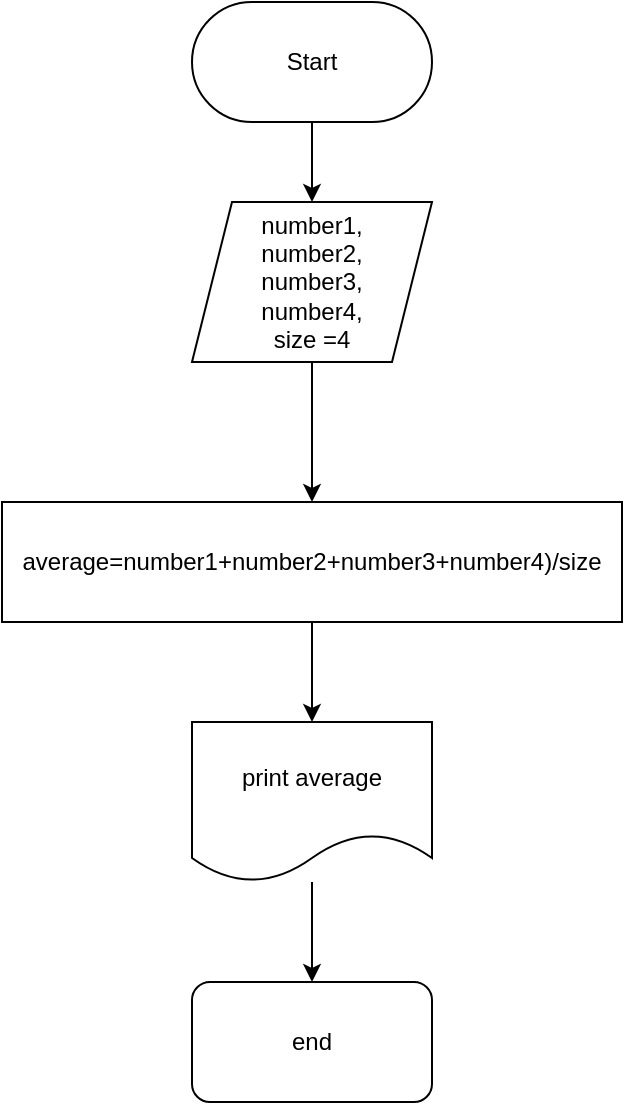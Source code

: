 <mxfile version="20.7.4" type="device"><diagram id="zdY3EIFEs-woinigaKDo" name="Страница 1"><mxGraphModel dx="1061" dy="784" grid="1" gridSize="10" guides="1" tooltips="1" connect="1" arrows="1" fold="1" page="1" pageScale="1" pageWidth="827" pageHeight="1169" math="0" shadow="0"><root><mxCell id="0"/><mxCell id="1" parent="0"/><mxCell id="6yhD4CSgYdw3VnUdJ1Sr-6" value="" style="edgeStyle=orthogonalEdgeStyle;rounded=0;orthogonalLoop=1;jettySize=auto;html=1;" edge="1" parent="1" source="gyArlEGjVJteha1yTzua-1" target="6yhD4CSgYdw3VnUdJ1Sr-1"><mxGeometry relative="1" as="geometry"/></mxCell><mxCell id="gyArlEGjVJteha1yTzua-1" value="Start" style="rounded=1;whiteSpace=wrap;html=1;arcSize=50;" parent="1" vertex="1"><mxGeometry x="340" y="30" width="120" height="60" as="geometry"/></mxCell><mxCell id="6yhD4CSgYdw3VnUdJ1Sr-7" value="" style="edgeStyle=orthogonalEdgeStyle;rounded=0;orthogonalLoop=1;jettySize=auto;html=1;" edge="1" parent="1" source="6yhD4CSgYdw3VnUdJ1Sr-1" target="6yhD4CSgYdw3VnUdJ1Sr-3"><mxGeometry relative="1" as="geometry"/></mxCell><mxCell id="6yhD4CSgYdw3VnUdJ1Sr-1" value="number1,&lt;br&gt;number2,&lt;br&gt;number3,&lt;br&gt;number4,&lt;br&gt;size =4" style="shape=parallelogram;perimeter=parallelogramPerimeter;whiteSpace=wrap;html=1;fixedSize=1;" vertex="1" parent="1"><mxGeometry x="340" y="130" width="120" height="80" as="geometry"/></mxCell><mxCell id="6yhD4CSgYdw3VnUdJ1Sr-8" value="" style="edgeStyle=orthogonalEdgeStyle;rounded=0;orthogonalLoop=1;jettySize=auto;html=1;" edge="1" parent="1" source="6yhD4CSgYdw3VnUdJ1Sr-3" target="6yhD4CSgYdw3VnUdJ1Sr-4"><mxGeometry relative="1" as="geometry"/></mxCell><mxCell id="6yhD4CSgYdw3VnUdJ1Sr-3" value="average=number1+number2+number3+number4)/size" style="rounded=0;whiteSpace=wrap;html=1;" vertex="1" parent="1"><mxGeometry x="245" y="280" width="310" height="60" as="geometry"/></mxCell><mxCell id="6yhD4CSgYdw3VnUdJ1Sr-9" value="" style="edgeStyle=orthogonalEdgeStyle;rounded=0;orthogonalLoop=1;jettySize=auto;html=1;" edge="1" parent="1" source="6yhD4CSgYdw3VnUdJ1Sr-4" target="6yhD4CSgYdw3VnUdJ1Sr-5"><mxGeometry relative="1" as="geometry"/></mxCell><mxCell id="6yhD4CSgYdw3VnUdJ1Sr-4" value="print average" style="shape=document;whiteSpace=wrap;html=1;boundedLbl=1;" vertex="1" parent="1"><mxGeometry x="340" y="390" width="120" height="80" as="geometry"/></mxCell><mxCell id="6yhD4CSgYdw3VnUdJ1Sr-5" value="end" style="rounded=1;whiteSpace=wrap;html=1;" vertex="1" parent="1"><mxGeometry x="340" y="520" width="120" height="60" as="geometry"/></mxCell></root></mxGraphModel></diagram></mxfile>